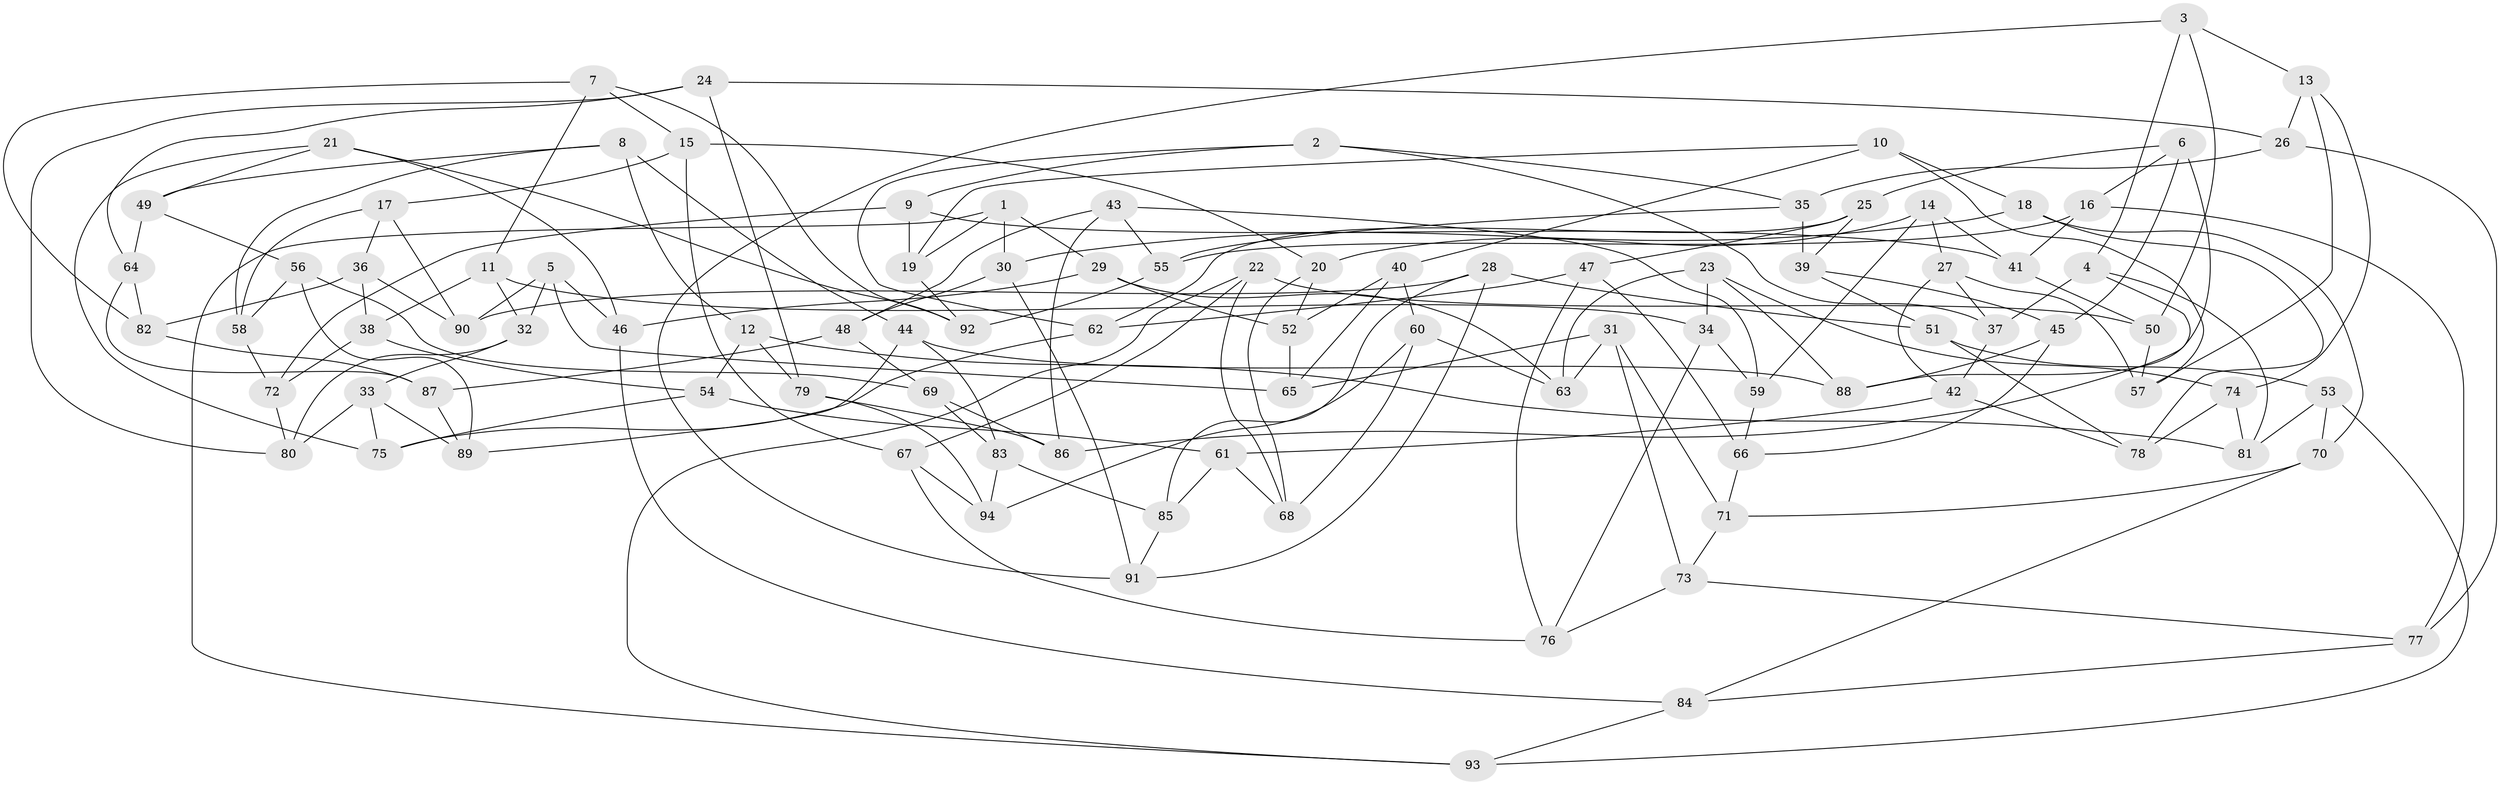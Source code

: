 // Generated by graph-tools (version 1.1) at 2025/59/03/09/25 04:59:12]
// undirected, 94 vertices, 188 edges
graph export_dot {
graph [start="1"]
  node [color=gray90,style=filled];
  1;
  2;
  3;
  4;
  5;
  6;
  7;
  8;
  9;
  10;
  11;
  12;
  13;
  14;
  15;
  16;
  17;
  18;
  19;
  20;
  21;
  22;
  23;
  24;
  25;
  26;
  27;
  28;
  29;
  30;
  31;
  32;
  33;
  34;
  35;
  36;
  37;
  38;
  39;
  40;
  41;
  42;
  43;
  44;
  45;
  46;
  47;
  48;
  49;
  50;
  51;
  52;
  53;
  54;
  55;
  56;
  57;
  58;
  59;
  60;
  61;
  62;
  63;
  64;
  65;
  66;
  67;
  68;
  69;
  70;
  71;
  72;
  73;
  74;
  75;
  76;
  77;
  78;
  79;
  80;
  81;
  82;
  83;
  84;
  85;
  86;
  87;
  88;
  89;
  90;
  91;
  92;
  93;
  94;
  1 -- 19;
  1 -- 30;
  1 -- 93;
  1 -- 29;
  2 -- 9;
  2 -- 62;
  2 -- 35;
  2 -- 37;
  3 -- 50;
  3 -- 91;
  3 -- 13;
  3 -- 4;
  4 -- 86;
  4 -- 37;
  4 -- 81;
  5 -- 32;
  5 -- 65;
  5 -- 90;
  5 -- 46;
  6 -- 25;
  6 -- 45;
  6 -- 16;
  6 -- 88;
  7 -- 92;
  7 -- 15;
  7 -- 82;
  7 -- 11;
  8 -- 49;
  8 -- 44;
  8 -- 58;
  8 -- 12;
  9 -- 41;
  9 -- 72;
  9 -- 19;
  10 -- 19;
  10 -- 40;
  10 -- 57;
  10 -- 18;
  11 -- 32;
  11 -- 38;
  11 -- 34;
  12 -- 81;
  12 -- 54;
  12 -- 79;
  13 -- 57;
  13 -- 26;
  13 -- 74;
  14 -- 27;
  14 -- 41;
  14 -- 20;
  14 -- 59;
  15 -- 17;
  15 -- 20;
  15 -- 67;
  16 -- 77;
  16 -- 55;
  16 -- 41;
  17 -- 90;
  17 -- 58;
  17 -- 36;
  18 -- 78;
  18 -- 70;
  18 -- 30;
  19 -- 92;
  20 -- 52;
  20 -- 68;
  21 -- 46;
  21 -- 49;
  21 -- 92;
  21 -- 75;
  22 -- 93;
  22 -- 68;
  22 -- 67;
  22 -- 50;
  23 -- 74;
  23 -- 88;
  23 -- 34;
  23 -- 63;
  24 -- 64;
  24 -- 79;
  24 -- 80;
  24 -- 26;
  25 -- 47;
  25 -- 62;
  25 -- 39;
  26 -- 77;
  26 -- 35;
  27 -- 37;
  27 -- 42;
  27 -- 57;
  28 -- 85;
  28 -- 51;
  28 -- 91;
  28 -- 90;
  29 -- 52;
  29 -- 63;
  29 -- 46;
  30 -- 48;
  30 -- 91;
  31 -- 73;
  31 -- 71;
  31 -- 63;
  31 -- 65;
  32 -- 80;
  32 -- 33;
  33 -- 75;
  33 -- 80;
  33 -- 89;
  34 -- 76;
  34 -- 59;
  35 -- 55;
  35 -- 39;
  36 -- 82;
  36 -- 90;
  36 -- 38;
  37 -- 42;
  38 -- 54;
  38 -- 72;
  39 -- 51;
  39 -- 45;
  40 -- 60;
  40 -- 65;
  40 -- 52;
  41 -- 50;
  42 -- 61;
  42 -- 78;
  43 -- 86;
  43 -- 55;
  43 -- 59;
  43 -- 48;
  44 -- 83;
  44 -- 88;
  44 -- 89;
  45 -- 88;
  45 -- 66;
  46 -- 84;
  47 -- 66;
  47 -- 76;
  47 -- 62;
  48 -- 69;
  48 -- 87;
  49 -- 64;
  49 -- 56;
  50 -- 57;
  51 -- 53;
  51 -- 78;
  52 -- 65;
  53 -- 81;
  53 -- 93;
  53 -- 70;
  54 -- 61;
  54 -- 75;
  55 -- 92;
  56 -- 58;
  56 -- 69;
  56 -- 89;
  58 -- 72;
  59 -- 66;
  60 -- 94;
  60 -- 63;
  60 -- 68;
  61 -- 85;
  61 -- 68;
  62 -- 75;
  64 -- 87;
  64 -- 82;
  66 -- 71;
  67 -- 94;
  67 -- 76;
  69 -- 83;
  69 -- 86;
  70 -- 84;
  70 -- 71;
  71 -- 73;
  72 -- 80;
  73 -- 77;
  73 -- 76;
  74 -- 81;
  74 -- 78;
  77 -- 84;
  79 -- 94;
  79 -- 86;
  82 -- 87;
  83 -- 85;
  83 -- 94;
  84 -- 93;
  85 -- 91;
  87 -- 89;
}
